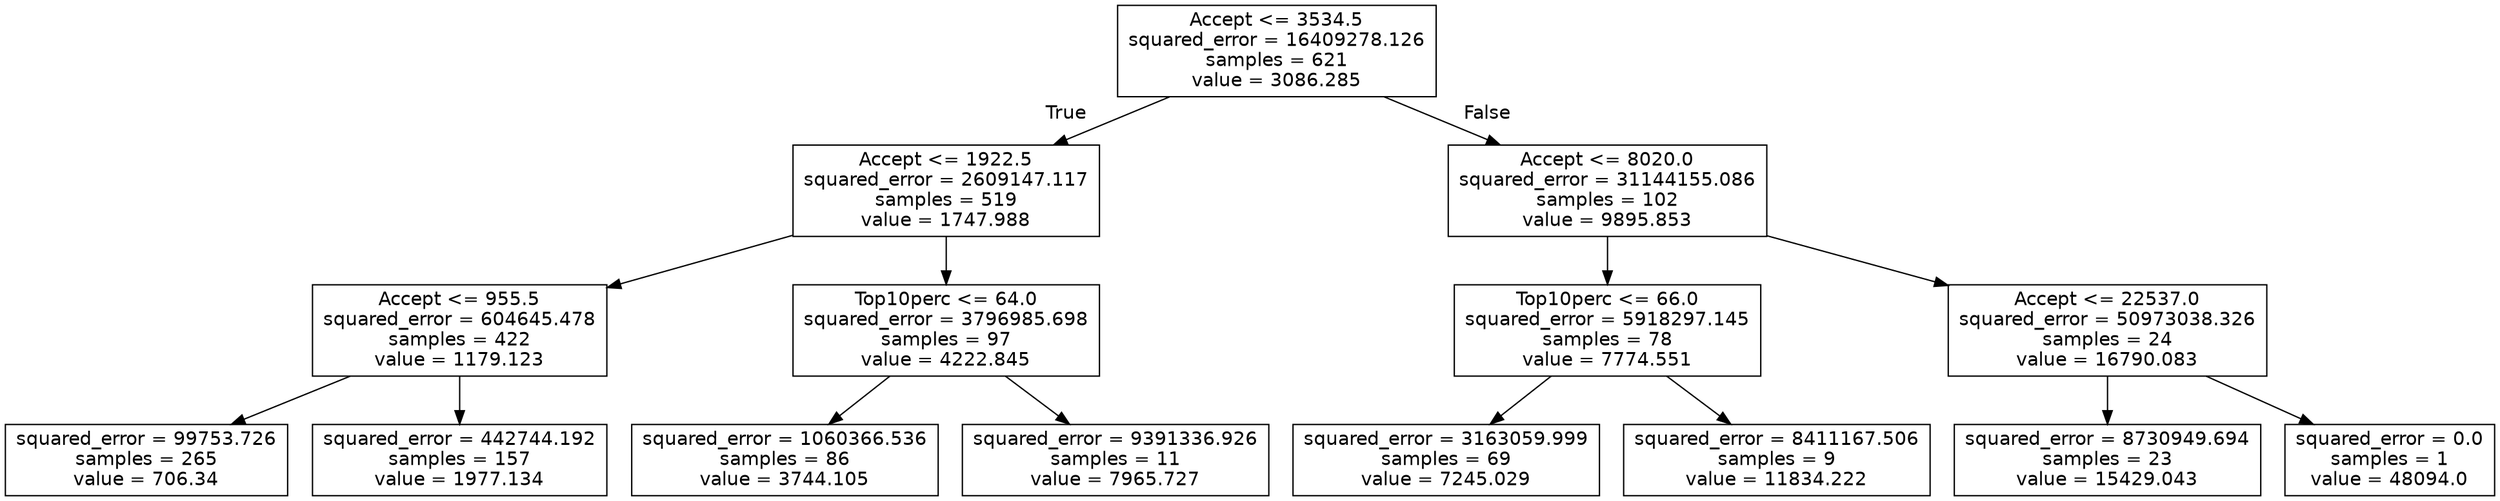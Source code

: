 digraph Tree {
node [shape=box, fontname="helvetica"] ;
edge [fontname="helvetica"] ;
0 [label="Accept <= 3534.5\nsquared_error = 16409278.126\nsamples = 621\nvalue = 3086.285"] ;
1 [label="Accept <= 1922.5\nsquared_error = 2609147.117\nsamples = 519\nvalue = 1747.988"] ;
0 -> 1 [labeldistance=2.5, labelangle=45, headlabel="True"] ;
2 [label="Accept <= 955.5\nsquared_error = 604645.478\nsamples = 422\nvalue = 1179.123"] ;
1 -> 2 ;
3 [label="squared_error = 99753.726\nsamples = 265\nvalue = 706.34"] ;
2 -> 3 ;
4 [label="squared_error = 442744.192\nsamples = 157\nvalue = 1977.134"] ;
2 -> 4 ;
5 [label="Top10perc <= 64.0\nsquared_error = 3796985.698\nsamples = 97\nvalue = 4222.845"] ;
1 -> 5 ;
6 [label="squared_error = 1060366.536\nsamples = 86\nvalue = 3744.105"] ;
5 -> 6 ;
7 [label="squared_error = 9391336.926\nsamples = 11\nvalue = 7965.727"] ;
5 -> 7 ;
8 [label="Accept <= 8020.0\nsquared_error = 31144155.086\nsamples = 102\nvalue = 9895.853"] ;
0 -> 8 [labeldistance=2.5, labelangle=-45, headlabel="False"] ;
9 [label="Top10perc <= 66.0\nsquared_error = 5918297.145\nsamples = 78\nvalue = 7774.551"] ;
8 -> 9 ;
10 [label="squared_error = 3163059.999\nsamples = 69\nvalue = 7245.029"] ;
9 -> 10 ;
11 [label="squared_error = 8411167.506\nsamples = 9\nvalue = 11834.222"] ;
9 -> 11 ;
12 [label="Accept <= 22537.0\nsquared_error = 50973038.326\nsamples = 24\nvalue = 16790.083"] ;
8 -> 12 ;
13 [label="squared_error = 8730949.694\nsamples = 23\nvalue = 15429.043"] ;
12 -> 13 ;
14 [label="squared_error = 0.0\nsamples = 1\nvalue = 48094.0"] ;
12 -> 14 ;
}